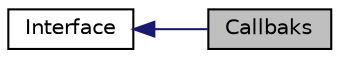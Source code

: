 digraph "Callbaks"
{
  edge [fontname="Helvetica",fontsize="10",labelfontname="Helvetica",labelfontsize="10"];
  node [fontname="Helvetica",fontsize="10",shape=record];
  rankdir=LR;
  Node0 [label="Callbaks",height=0.2,width=0.4,color="black", fillcolor="grey75", style="filled" fontcolor="black"];
  Node1 [label="Interface",height=0.2,width=0.4,color="black", fillcolor="white", style="filled",URL="$group__IRCInterface.html"];
  Node1->Node0 [shape=plaintext, color="midnightblue", dir="back", style="solid"];
}
